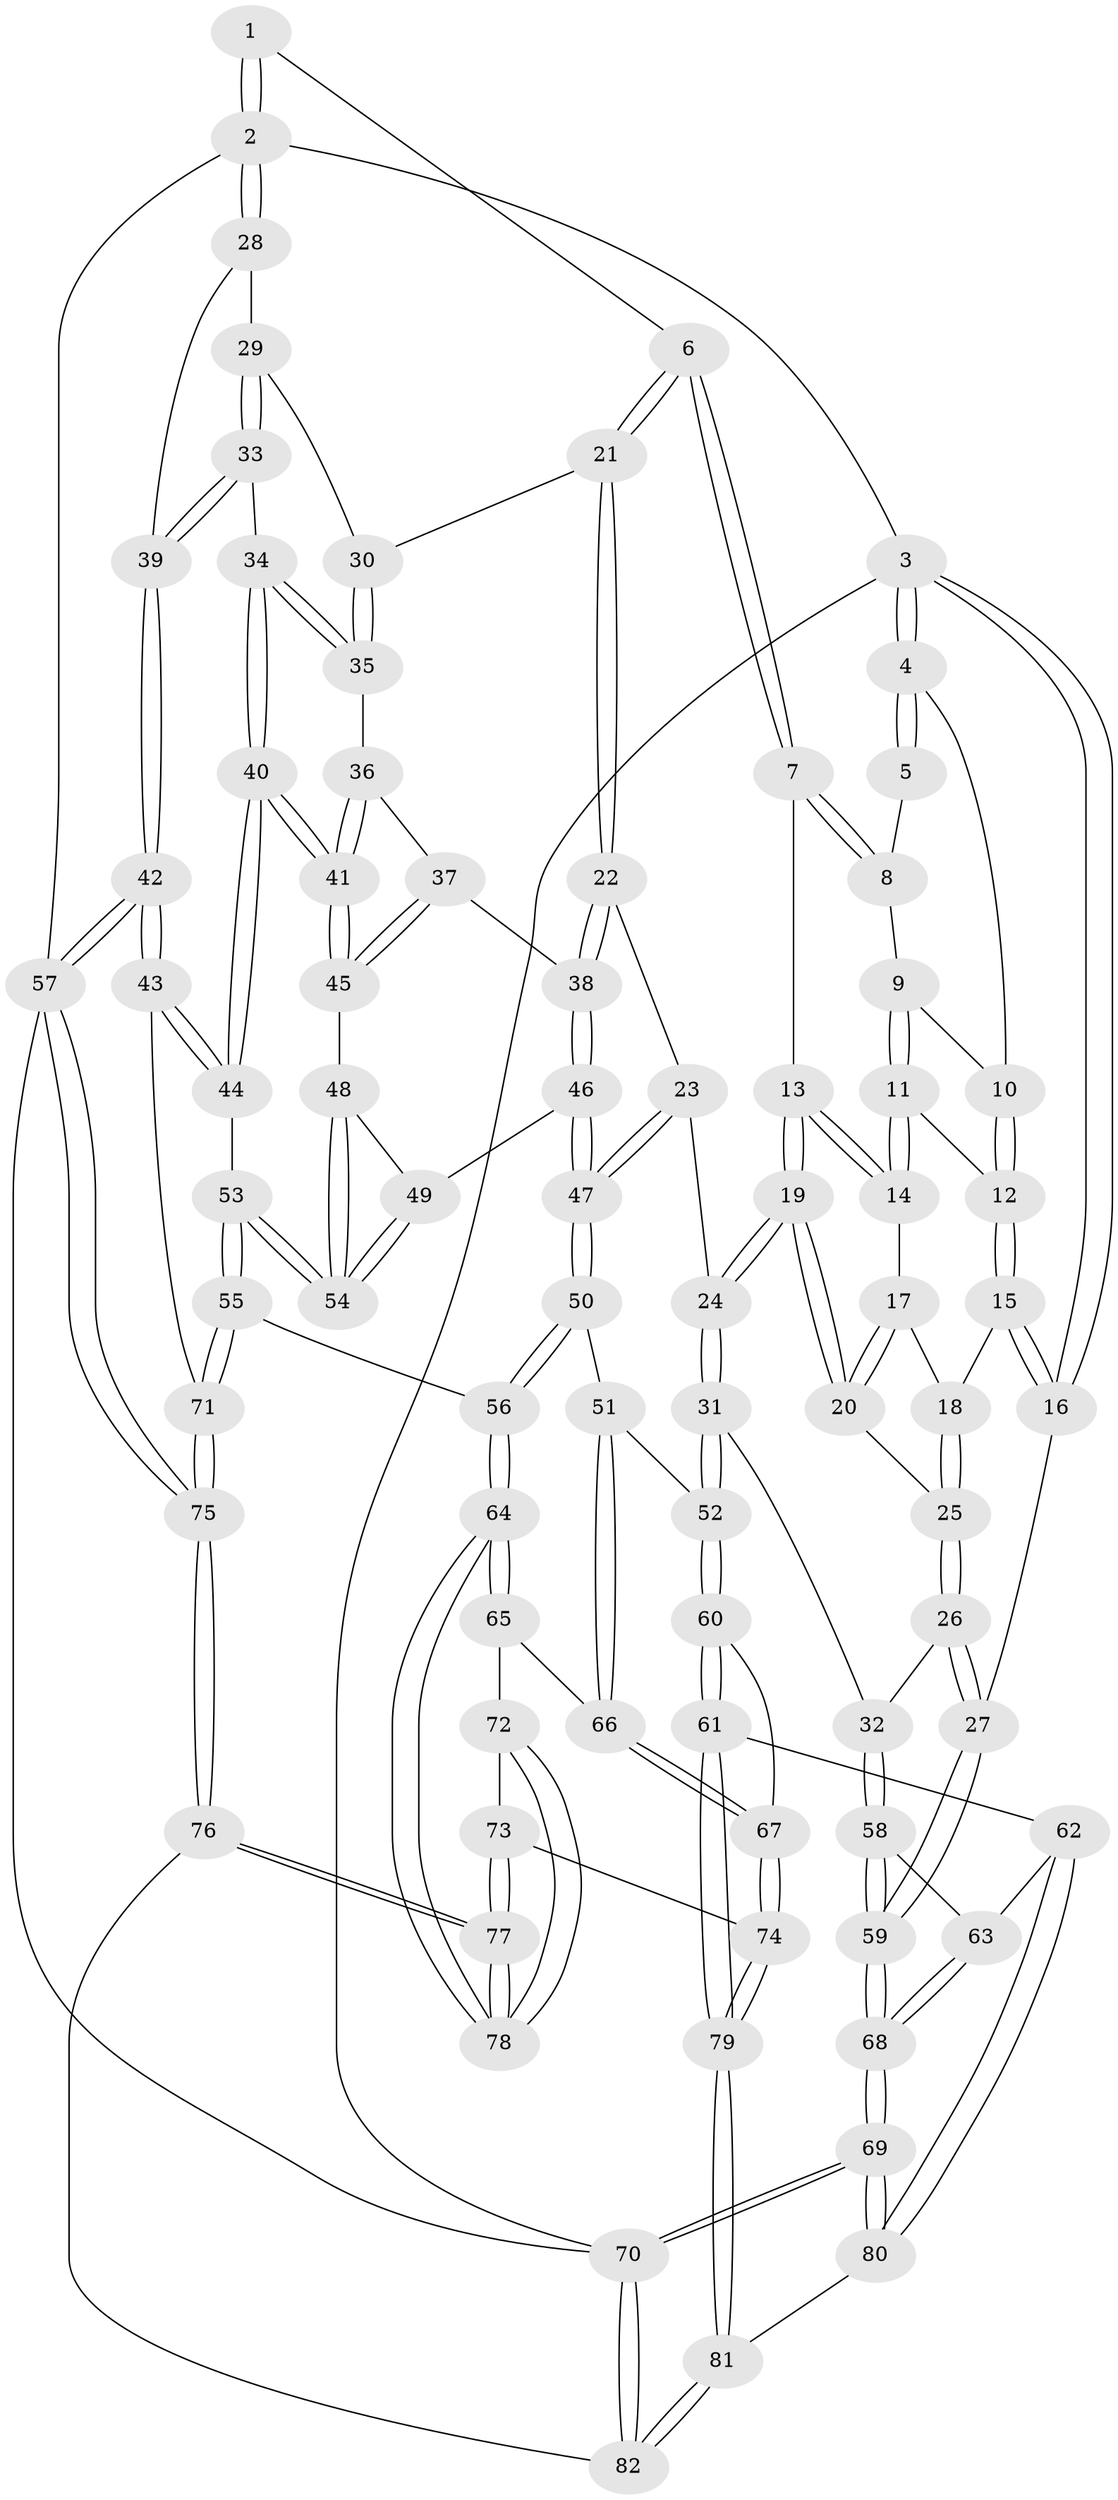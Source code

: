 // Generated by graph-tools (version 1.1) at 2025/03/03/09/25 03:03:20]
// undirected, 82 vertices, 202 edges
graph export_dot {
graph [start="1"]
  node [color=gray90,style=filled];
  1 [pos="+0.6555923310114261+0"];
  2 [pos="+1+0"];
  3 [pos="+0+0"];
  4 [pos="+0+0"];
  5 [pos="+0.329388783399918+0"];
  6 [pos="+0.6222523171056981+0.19696025213301474"];
  7 [pos="+0.4031461808991246+0.12995898380522414"];
  8 [pos="+0.33818415713718963+0"];
  9 [pos="+0.188540872139329+0.10784746348878695"];
  10 [pos="+0+0"];
  11 [pos="+0.16794704142296155+0.15507532814073852"];
  12 [pos="+0.07942508060243784+0.11077789495343798"];
  13 [pos="+0.3564563765433305+0.18961643045552065"];
  14 [pos="+0.17675823634757323+0.18629268103257304"];
  15 [pos="+0+0.2566457496040427"];
  16 [pos="+0+0.2722405627423922"];
  17 [pos="+0.16871130678963023+0.20344181989754392"];
  18 [pos="+0.06827829045011093+0.2798348957195978"];
  19 [pos="+0.32765310631890754+0.3502753976663138"];
  20 [pos="+0.24764839502783703+0.327243113756392"];
  21 [pos="+0.6870356079498366+0.28139799750927136"];
  22 [pos="+0.6556619945972005+0.3337924687201888"];
  23 [pos="+0.4769388114220449+0.4583929213210625"];
  24 [pos="+0.3876787491192798+0.4800748628083279"];
  25 [pos="+0.11933470779779169+0.358608887905311"];
  26 [pos="+0.10749693338932498+0.536584920578072"];
  27 [pos="+0+0.5463538116208835"];
  28 [pos="+1+0"];
  29 [pos="+0.7397968940253261+0.27158392675242754"];
  30 [pos="+0.7123603944480095+0.27855550930572986"];
  31 [pos="+0.31939707172070136+0.5737128981888007"];
  32 [pos="+0.19756415157888746+0.5835307229736388"];
  33 [pos="+0.9690360656348523+0.48125816107914643"];
  34 [pos="+0.9116789429565345+0.5190734325983786"];
  35 [pos="+0.8522505094288747+0.5198943727360427"];
  36 [pos="+0.834261409152394+0.5333073285754103"];
  37 [pos="+0.7605950108279325+0.5572749649349087"];
  38 [pos="+0.7231909810538215+0.5470233785294545"];
  39 [pos="+1+0.48399207341640865"];
  40 [pos="+0.8854313718548761+0.6575435101513767"];
  41 [pos="+0.8595082979290407+0.6459156381039748"];
  42 [pos="+1+0.7984902766889694"];
  43 [pos="+1+0.790265240660387"];
  44 [pos="+0.8991424893548642+0.6753060648885214"];
  45 [pos="+0.8223988488139172+0.6382641491691012"];
  46 [pos="+0.6691978911791241+0.6408109600382598"];
  47 [pos="+0.6319282609057307+0.6609932295341501"];
  48 [pos="+0.7808314470471024+0.6647263586389037"];
  49 [pos="+0.6778984040872146+0.6448868629736889"];
  50 [pos="+0.6224427871076144+0.6813387746981787"];
  51 [pos="+0.5986072903667171+0.6931482451563947"];
  52 [pos="+0.3454166343581801+0.6287256089182665"];
  53 [pos="+0.7833412455142474+0.7631481671432867"];
  54 [pos="+0.7780965037884805+0.7478799865430644"];
  55 [pos="+0.765613866801978+0.8256761015251367"];
  56 [pos="+0.7036451992648524+0.826462237716178"];
  57 [pos="+1+1"];
  58 [pos="+0.1506183000548177+0.7012961618899057"];
  59 [pos="+0+0.7469863402221493"];
  60 [pos="+0.36312445706834784+0.7141184209886442"];
  61 [pos="+0.22665163553725945+0.8612873725389276"];
  62 [pos="+0.14882568920147174+0.8367796183522879"];
  63 [pos="+0.12667546676163086+0.8162832459982591"];
  64 [pos="+0.6798750250897194+0.8465225321642006"];
  65 [pos="+0.6235925179697803+0.8541254938258331"];
  66 [pos="+0.530125454475003+0.7843393156322012"];
  67 [pos="+0.4366090109245402+0.8166033441066279"];
  68 [pos="+0+0.9015184473458122"];
  69 [pos="+0+1"];
  70 [pos="+0+1"];
  71 [pos="+0.798148195688038+0.850824346935384"];
  72 [pos="+0.5873439649233106+0.8904979039055607"];
  73 [pos="+0.5407419478650559+0.9209109376364142"];
  74 [pos="+0.4351280705536494+0.8785633950373005"];
  75 [pos="+0.8431328960483002+1"];
  76 [pos="+0.6828232371525155+1"];
  77 [pos="+0.6770363896220017+1"];
  78 [pos="+0.6685063794088151+1"];
  79 [pos="+0.33382883664977964+1"];
  80 [pos="+0.13201040565812938+0.9445798981837664"];
  81 [pos="+0.3268746340788695+1"];
  82 [pos="+0.3326956702279239+1"];
  1 -- 2;
  1 -- 2;
  1 -- 6;
  2 -- 3;
  2 -- 28;
  2 -- 28;
  2 -- 57;
  3 -- 4;
  3 -- 4;
  3 -- 16;
  3 -- 16;
  3 -- 70;
  4 -- 5;
  4 -- 5;
  4 -- 10;
  5 -- 8;
  6 -- 7;
  6 -- 7;
  6 -- 21;
  6 -- 21;
  7 -- 8;
  7 -- 8;
  7 -- 13;
  8 -- 9;
  9 -- 10;
  9 -- 11;
  9 -- 11;
  10 -- 12;
  10 -- 12;
  11 -- 12;
  11 -- 14;
  11 -- 14;
  12 -- 15;
  12 -- 15;
  13 -- 14;
  13 -- 14;
  13 -- 19;
  13 -- 19;
  14 -- 17;
  15 -- 16;
  15 -- 16;
  15 -- 18;
  16 -- 27;
  17 -- 18;
  17 -- 20;
  17 -- 20;
  18 -- 25;
  18 -- 25;
  19 -- 20;
  19 -- 20;
  19 -- 24;
  19 -- 24;
  20 -- 25;
  21 -- 22;
  21 -- 22;
  21 -- 30;
  22 -- 23;
  22 -- 38;
  22 -- 38;
  23 -- 24;
  23 -- 47;
  23 -- 47;
  24 -- 31;
  24 -- 31;
  25 -- 26;
  25 -- 26;
  26 -- 27;
  26 -- 27;
  26 -- 32;
  27 -- 59;
  27 -- 59;
  28 -- 29;
  28 -- 39;
  29 -- 30;
  29 -- 33;
  29 -- 33;
  30 -- 35;
  30 -- 35;
  31 -- 32;
  31 -- 52;
  31 -- 52;
  32 -- 58;
  32 -- 58;
  33 -- 34;
  33 -- 39;
  33 -- 39;
  34 -- 35;
  34 -- 35;
  34 -- 40;
  34 -- 40;
  35 -- 36;
  36 -- 37;
  36 -- 41;
  36 -- 41;
  37 -- 38;
  37 -- 45;
  37 -- 45;
  38 -- 46;
  38 -- 46;
  39 -- 42;
  39 -- 42;
  40 -- 41;
  40 -- 41;
  40 -- 44;
  40 -- 44;
  41 -- 45;
  41 -- 45;
  42 -- 43;
  42 -- 43;
  42 -- 57;
  42 -- 57;
  43 -- 44;
  43 -- 44;
  43 -- 71;
  44 -- 53;
  45 -- 48;
  46 -- 47;
  46 -- 47;
  46 -- 49;
  47 -- 50;
  47 -- 50;
  48 -- 49;
  48 -- 54;
  48 -- 54;
  49 -- 54;
  49 -- 54;
  50 -- 51;
  50 -- 56;
  50 -- 56;
  51 -- 52;
  51 -- 66;
  51 -- 66;
  52 -- 60;
  52 -- 60;
  53 -- 54;
  53 -- 54;
  53 -- 55;
  53 -- 55;
  55 -- 56;
  55 -- 71;
  55 -- 71;
  56 -- 64;
  56 -- 64;
  57 -- 75;
  57 -- 75;
  57 -- 70;
  58 -- 59;
  58 -- 59;
  58 -- 63;
  59 -- 68;
  59 -- 68;
  60 -- 61;
  60 -- 61;
  60 -- 67;
  61 -- 62;
  61 -- 79;
  61 -- 79;
  62 -- 63;
  62 -- 80;
  62 -- 80;
  63 -- 68;
  63 -- 68;
  64 -- 65;
  64 -- 65;
  64 -- 78;
  64 -- 78;
  65 -- 66;
  65 -- 72;
  66 -- 67;
  66 -- 67;
  67 -- 74;
  67 -- 74;
  68 -- 69;
  68 -- 69;
  69 -- 70;
  69 -- 70;
  69 -- 80;
  69 -- 80;
  70 -- 82;
  70 -- 82;
  71 -- 75;
  71 -- 75;
  72 -- 73;
  72 -- 78;
  72 -- 78;
  73 -- 74;
  73 -- 77;
  73 -- 77;
  74 -- 79;
  74 -- 79;
  75 -- 76;
  75 -- 76;
  76 -- 77;
  76 -- 77;
  76 -- 82;
  77 -- 78;
  77 -- 78;
  79 -- 81;
  79 -- 81;
  80 -- 81;
  81 -- 82;
  81 -- 82;
}
